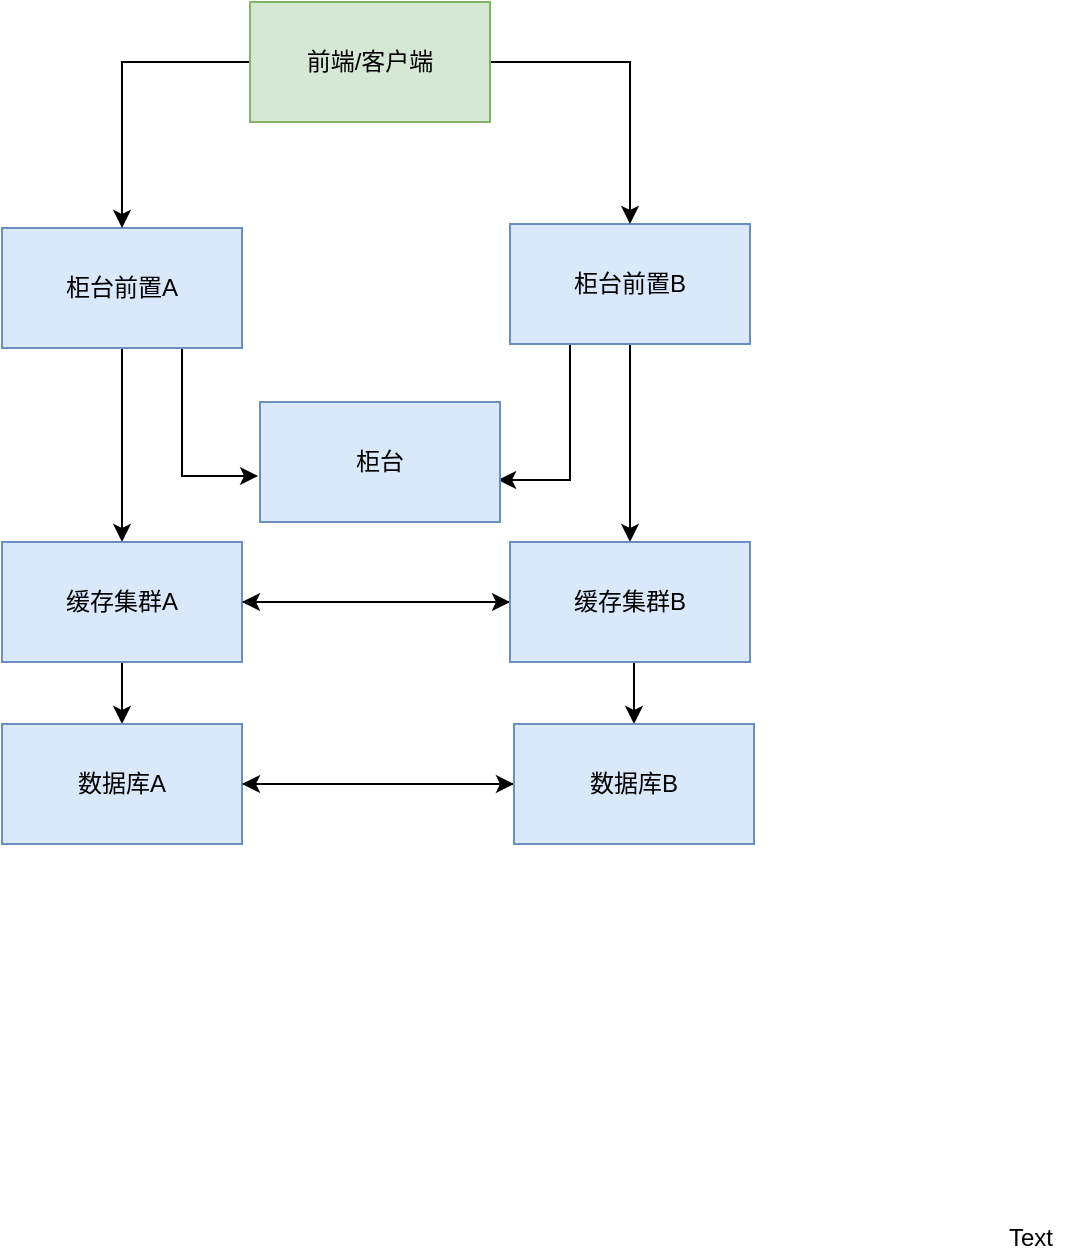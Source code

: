 <mxfile version="14.7.6" type="github">
  <diagram id="hkaMPuZAKKTmRTdraMC9" name="Page-1">
    <mxGraphModel dx="1422" dy="706" grid="0" gridSize="10" guides="1" tooltips="1" connect="1" arrows="1" fold="1" page="0" pageScale="1" pageWidth="827" pageHeight="1169" math="0" shadow="0">
      <root>
        <mxCell id="0" />
        <mxCell id="1" parent="0" />
        <mxCell id="em0Z1fjk6xm2ddBQGNQx-15" style="edgeStyle=orthogonalEdgeStyle;rounded=0;orthogonalLoop=1;jettySize=auto;html=1;exitX=0.5;exitY=1;exitDx=0;exitDy=0;entryX=0.5;entryY=0;entryDx=0;entryDy=0;" edge="1" parent="1" source="em0Z1fjk6xm2ddBQGNQx-1" target="em0Z1fjk6xm2ddBQGNQx-3">
          <mxGeometry relative="1" as="geometry" />
        </mxCell>
        <mxCell id="em0Z1fjk6xm2ddBQGNQx-19" style="edgeStyle=orthogonalEdgeStyle;rounded=0;orthogonalLoop=1;jettySize=auto;html=1;exitX=0.75;exitY=1;exitDx=0;exitDy=0;entryX=-0.008;entryY=0.617;entryDx=0;entryDy=0;entryPerimeter=0;" edge="1" parent="1" source="em0Z1fjk6xm2ddBQGNQx-1" target="em0Z1fjk6xm2ddBQGNQx-5">
          <mxGeometry relative="1" as="geometry" />
        </mxCell>
        <mxCell id="em0Z1fjk6xm2ddBQGNQx-1" value="柜台前置A" style="rounded=0;whiteSpace=wrap;html=1;fillColor=#dae8fc;strokeColor=#6c8ebf;" vertex="1" parent="1">
          <mxGeometry x="155" y="175" width="120" height="60" as="geometry" />
        </mxCell>
        <mxCell id="em0Z1fjk6xm2ddBQGNQx-17" style="edgeStyle=orthogonalEdgeStyle;rounded=0;orthogonalLoop=1;jettySize=auto;html=1;exitX=0.5;exitY=1;exitDx=0;exitDy=0;entryX=0.5;entryY=0;entryDx=0;entryDy=0;" edge="1" parent="1" source="em0Z1fjk6xm2ddBQGNQx-2" target="em0Z1fjk6xm2ddBQGNQx-4">
          <mxGeometry relative="1" as="geometry" />
        </mxCell>
        <mxCell id="em0Z1fjk6xm2ddBQGNQx-20" style="edgeStyle=orthogonalEdgeStyle;rounded=0;orthogonalLoop=1;jettySize=auto;html=1;exitX=0.25;exitY=1;exitDx=0;exitDy=0;entryX=0.992;entryY=0.65;entryDx=0;entryDy=0;entryPerimeter=0;" edge="1" parent="1" source="em0Z1fjk6xm2ddBQGNQx-2" target="em0Z1fjk6xm2ddBQGNQx-5">
          <mxGeometry relative="1" as="geometry" />
        </mxCell>
        <mxCell id="em0Z1fjk6xm2ddBQGNQx-2" value="柜台前置B" style="rounded=0;whiteSpace=wrap;html=1;fillColor=#dae8fc;strokeColor=#6c8ebf;" vertex="1" parent="1">
          <mxGeometry x="409" y="173" width="120" height="60" as="geometry" />
        </mxCell>
        <mxCell id="em0Z1fjk6xm2ddBQGNQx-11" style="edgeStyle=orthogonalEdgeStyle;rounded=0;orthogonalLoop=1;jettySize=auto;html=1;exitX=1;exitY=0.5;exitDx=0;exitDy=0;entryX=0;entryY=0.5;entryDx=0;entryDy=0;" edge="1" parent="1" source="em0Z1fjk6xm2ddBQGNQx-3" target="em0Z1fjk6xm2ddBQGNQx-4">
          <mxGeometry relative="1" as="geometry" />
        </mxCell>
        <mxCell id="em0Z1fjk6xm2ddBQGNQx-16" style="edgeStyle=orthogonalEdgeStyle;rounded=0;orthogonalLoop=1;jettySize=auto;html=1;exitX=0.5;exitY=1;exitDx=0;exitDy=0;entryX=0.5;entryY=0;entryDx=0;entryDy=0;" edge="1" parent="1" source="em0Z1fjk6xm2ddBQGNQx-3" target="em0Z1fjk6xm2ddBQGNQx-7">
          <mxGeometry relative="1" as="geometry" />
        </mxCell>
        <mxCell id="em0Z1fjk6xm2ddBQGNQx-3" value="缓存集群A" style="rounded=0;whiteSpace=wrap;html=1;fillColor=#dae8fc;strokeColor=#6c8ebf;" vertex="1" parent="1">
          <mxGeometry x="155" y="332" width="120" height="60" as="geometry" />
        </mxCell>
        <mxCell id="em0Z1fjk6xm2ddBQGNQx-12" style="edgeStyle=orthogonalEdgeStyle;rounded=0;orthogonalLoop=1;jettySize=auto;html=1;exitX=0;exitY=0.5;exitDx=0;exitDy=0;entryX=1;entryY=0.5;entryDx=0;entryDy=0;" edge="1" parent="1" source="em0Z1fjk6xm2ddBQGNQx-4" target="em0Z1fjk6xm2ddBQGNQx-3">
          <mxGeometry relative="1" as="geometry" />
        </mxCell>
        <mxCell id="em0Z1fjk6xm2ddBQGNQx-18" style="edgeStyle=orthogonalEdgeStyle;rounded=0;orthogonalLoop=1;jettySize=auto;html=1;exitX=0.5;exitY=1;exitDx=0;exitDy=0;entryX=0.5;entryY=0;entryDx=0;entryDy=0;" edge="1" parent="1" source="em0Z1fjk6xm2ddBQGNQx-4" target="em0Z1fjk6xm2ddBQGNQx-8">
          <mxGeometry relative="1" as="geometry" />
        </mxCell>
        <mxCell id="em0Z1fjk6xm2ddBQGNQx-4" value="缓存集群B" style="rounded=0;whiteSpace=wrap;html=1;fillColor=#dae8fc;strokeColor=#6c8ebf;" vertex="1" parent="1">
          <mxGeometry x="409" y="332" width="120" height="60" as="geometry" />
        </mxCell>
        <mxCell id="em0Z1fjk6xm2ddBQGNQx-5" value="柜台" style="rounded=0;whiteSpace=wrap;html=1;fillColor=#dae8fc;strokeColor=#6c8ebf;" vertex="1" parent="1">
          <mxGeometry x="284" y="262" width="120" height="60" as="geometry" />
        </mxCell>
        <mxCell id="em0Z1fjk6xm2ddBQGNQx-14" style="edgeStyle=orthogonalEdgeStyle;rounded=0;orthogonalLoop=1;jettySize=auto;html=1;exitX=1;exitY=0.5;exitDx=0;exitDy=0;entryX=0;entryY=0.5;entryDx=0;entryDy=0;" edge="1" parent="1" source="em0Z1fjk6xm2ddBQGNQx-7" target="em0Z1fjk6xm2ddBQGNQx-8">
          <mxGeometry relative="1" as="geometry" />
        </mxCell>
        <mxCell id="em0Z1fjk6xm2ddBQGNQx-7" value="数据库A" style="rounded=0;whiteSpace=wrap;html=1;fillColor=#dae8fc;strokeColor=#6c8ebf;" vertex="1" parent="1">
          <mxGeometry x="155" y="423" width="120" height="60" as="geometry" />
        </mxCell>
        <mxCell id="em0Z1fjk6xm2ddBQGNQx-13" style="edgeStyle=orthogonalEdgeStyle;rounded=0;orthogonalLoop=1;jettySize=auto;html=1;exitX=0;exitY=0.5;exitDx=0;exitDy=0;entryX=1;entryY=0.5;entryDx=0;entryDy=0;" edge="1" parent="1" source="em0Z1fjk6xm2ddBQGNQx-8" target="em0Z1fjk6xm2ddBQGNQx-7">
          <mxGeometry relative="1" as="geometry" />
        </mxCell>
        <mxCell id="em0Z1fjk6xm2ddBQGNQx-8" value="数据库B" style="rounded=0;whiteSpace=wrap;html=1;fillColor=#dae8fc;strokeColor=#6c8ebf;" vertex="1" parent="1">
          <mxGeometry x="411" y="423" width="120" height="60" as="geometry" />
        </mxCell>
        <mxCell id="em0Z1fjk6xm2ddBQGNQx-9" value="Text" style="text;html=1;align=center;verticalAlign=middle;resizable=0;points=[];autosize=1;strokeColor=none;" vertex="1" parent="1">
          <mxGeometry x="649" y="670" width="40" height="20" as="geometry" />
        </mxCell>
        <mxCell id="em0Z1fjk6xm2ddBQGNQx-23" style="edgeStyle=orthogonalEdgeStyle;rounded=0;orthogonalLoop=1;jettySize=auto;html=1;exitX=0;exitY=0.5;exitDx=0;exitDy=0;entryX=0.5;entryY=0;entryDx=0;entryDy=0;" edge="1" parent="1" source="em0Z1fjk6xm2ddBQGNQx-22" target="em0Z1fjk6xm2ddBQGNQx-1">
          <mxGeometry relative="1" as="geometry" />
        </mxCell>
        <mxCell id="em0Z1fjk6xm2ddBQGNQx-24" style="edgeStyle=orthogonalEdgeStyle;rounded=0;orthogonalLoop=1;jettySize=auto;html=1;exitX=1;exitY=0.5;exitDx=0;exitDy=0;entryX=0.5;entryY=0;entryDx=0;entryDy=0;" edge="1" parent="1" source="em0Z1fjk6xm2ddBQGNQx-22" target="em0Z1fjk6xm2ddBQGNQx-2">
          <mxGeometry relative="1" as="geometry" />
        </mxCell>
        <mxCell id="em0Z1fjk6xm2ddBQGNQx-22" value="前端/客户端" style="rounded=0;whiteSpace=wrap;html=1;fillColor=#d5e8d4;strokeColor=#82b366;" vertex="1" parent="1">
          <mxGeometry x="279" y="62" width="120" height="60" as="geometry" />
        </mxCell>
      </root>
    </mxGraphModel>
  </diagram>
</mxfile>
